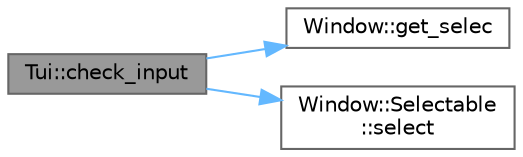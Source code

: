 digraph "Tui::check_input"
{
 // INTERACTIVE_SVG=YES
 // LATEX_PDF_SIZE
  bgcolor="transparent";
  edge [fontname=Helvetica,fontsize=10,labelfontname=Helvetica,labelfontsize=10];
  node [fontname=Helvetica,fontsize=10,shape=box,height=0.2,width=0.4];
  rankdir="LR";
  Node1 [id="Node000001",label="Tui::check_input",height=0.2,width=0.4,color="gray40", fillcolor="grey60", style="filled", fontcolor="black",tooltip=" "];
  Node1 -> Node2 [id="edge1_Node000001_Node000002",color="steelblue1",style="solid",tooltip=" "];
  Node2 [id="Node000002",label="Window::get_selec",height=0.2,width=0.4,color="grey40", fillcolor="white", style="filled",URL="$class_window.html#aede4c9626d338062aba1bf666905595d",tooltip=" "];
  Node1 -> Node3 [id="edge2_Node000001_Node000003",color="steelblue1",style="solid",tooltip=" "];
  Node3 [id="Node000003",label="Window::Selectable\l::select",height=0.2,width=0.4,color="grey40", fillcolor="white", style="filled",URL="$class_window_1_1_selectable.html#a80d000211c74fd69665fa4cdd0b0c3fd",tooltip=" "];
}
